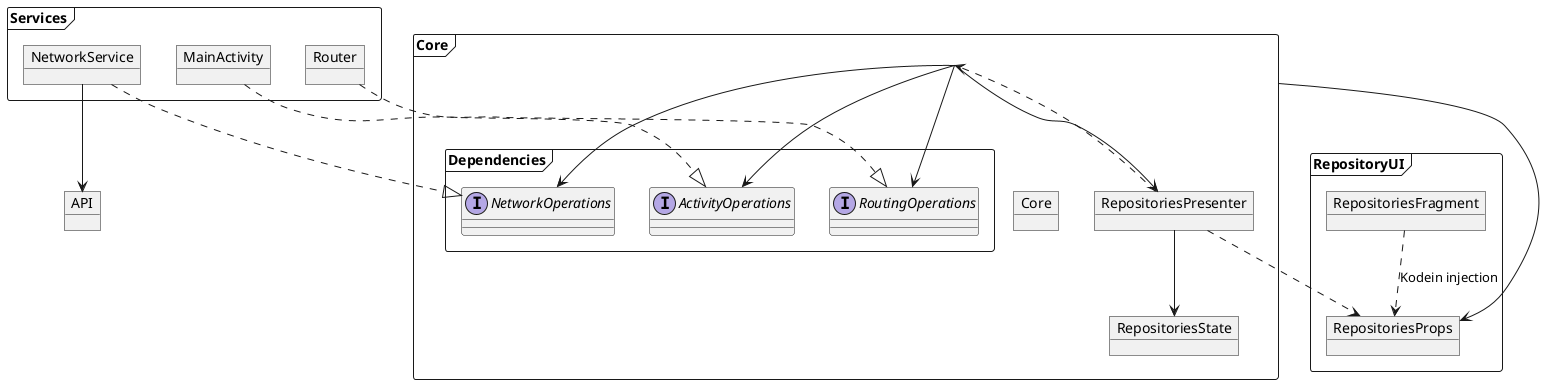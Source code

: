 @startuml Object Sctructure Diagramm

object API
frame Services {
    object NetworkService
    object MainActivity
    object Router
}

frame Core {
    object Core    
    frame Dependencies {
        interface NetworkOperations
        interface ActivityOperations
        interface RoutingOperations    
    }
    object RepositoriesPresenter
    object RepositoriesState
}

frame RepositoryUI {
    object RepositoriesProps
    object RepositoriesFragment
}

NetworkService --> API
NetworkService ..|> NetworkOperations
MainActivity ..|> ActivityOperations
Router ..|> RoutingOperations

Core --> RepositoriesProps
Core --> RepositoriesPresenter
Core --> NetworkOperations
Core --> ActivityOperations
Core --> RoutingOperations

RepositoriesPresenter ..> Core
RepositoriesPresenter ..> RepositoriesProps
RepositoriesPresenter --> RepositoriesState

RepositoriesFragment ..> RepositoriesProps : Kodein injection

@enduml